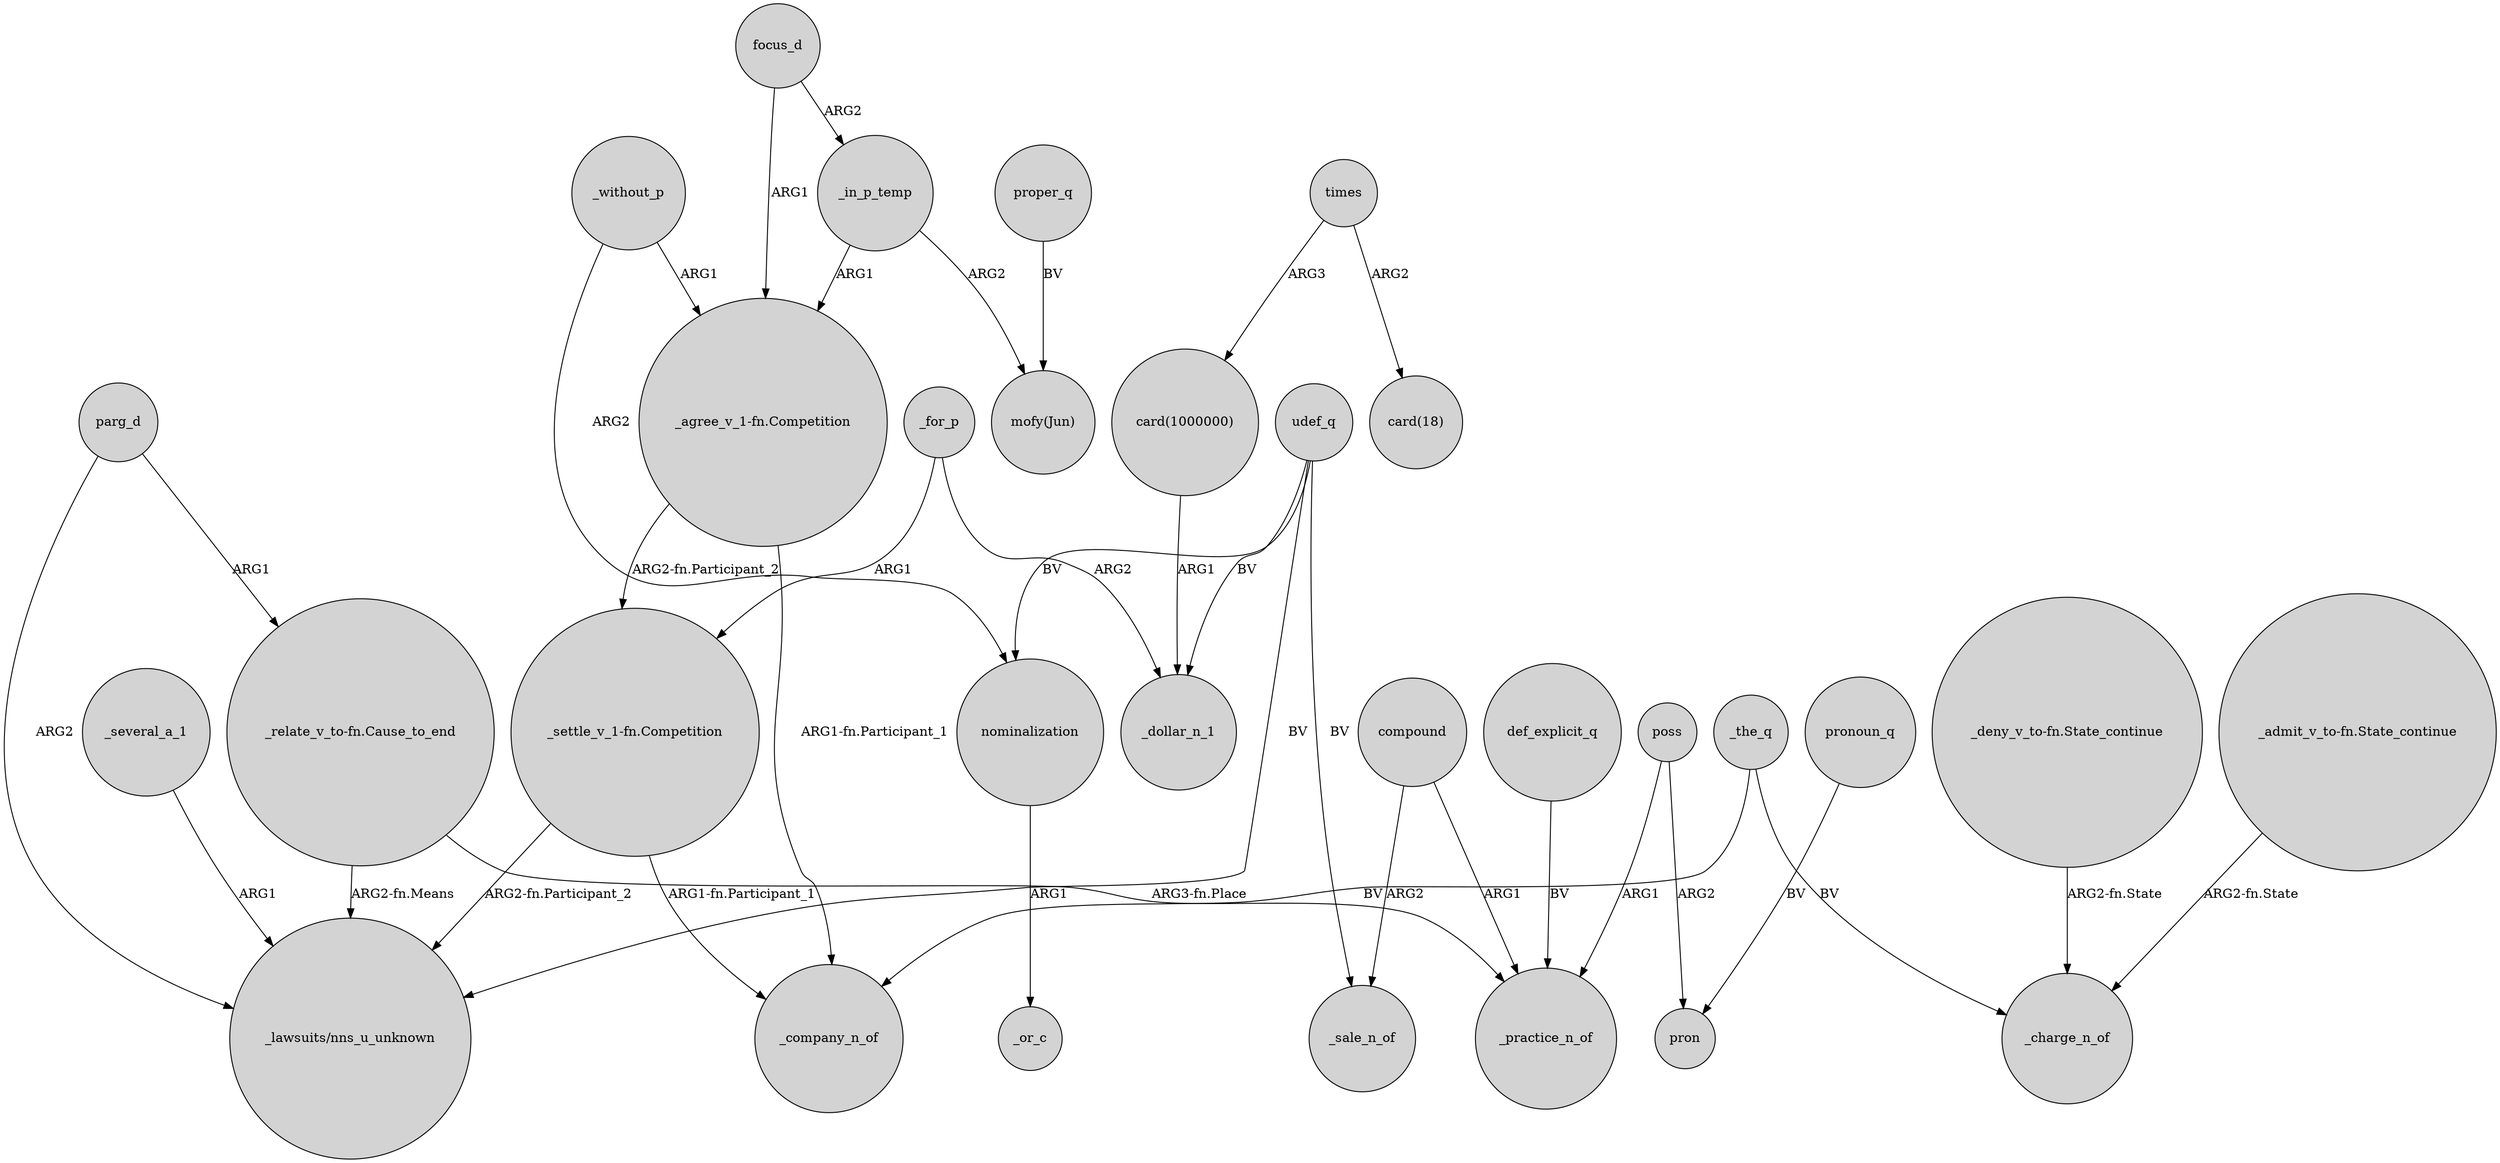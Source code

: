 digraph {
	node [shape=circle style=filled]
	_several_a_1 -> "_lawsuits/nns_u_unknown" [label=ARG1]
	def_explicit_q -> _practice_n_of [label=BV]
	focus_d -> "_agree_v_1-fn.Competition" [label=ARG1]
	_for_p -> "_settle_v_1-fn.Competition" [label=ARG1]
	"_settle_v_1-fn.Competition" -> "_lawsuits/nns_u_unknown" [label="ARG2-fn.Participant_2"]
	_the_q -> _charge_n_of [label=BV]
	"_deny_v_to-fn.State_continue" -> _charge_n_of [label="ARG2-fn.State"]
	udef_q -> nominalization [label=BV]
	poss -> _practice_n_of [label=ARG1]
	times -> "card(1000000)" [label=ARG3]
	udef_q -> _sale_n_of [label=BV]
	proper_q -> "mofy(Jun)" [label=BV]
	compound -> _practice_n_of [label=ARG1]
	_in_p_temp -> "mofy(Jun)" [label=ARG2]
	"_relate_v_to-fn.Cause_to_end" -> _practice_n_of [label="ARG3-fn.Place"]
	_without_p -> "_agree_v_1-fn.Competition" [label=ARG1]
	pronoun_q -> pron [label=BV]
	poss -> pron [label=ARG2]
	parg_d -> "_relate_v_to-fn.Cause_to_end" [label=ARG1]
	udef_q -> "_lawsuits/nns_u_unknown" [label=BV]
	_for_p -> _dollar_n_1 [label=ARG2]
	"_settle_v_1-fn.Competition" -> _company_n_of [label="ARG1-fn.Participant_1"]
	udef_q -> _dollar_n_1 [label=BV]
	times -> "card(18)" [label=ARG2]
	"card(1000000)" -> _dollar_n_1 [label=ARG1]
	_in_p_temp -> "_agree_v_1-fn.Competition" [label=ARG1]
	focus_d -> _in_p_temp [label=ARG2]
	"_admit_v_to-fn.State_continue" -> _charge_n_of [label="ARG2-fn.State"]
	"_relate_v_to-fn.Cause_to_end" -> "_lawsuits/nns_u_unknown" [label="ARG2-fn.Means"]
	"_agree_v_1-fn.Competition" -> "_settle_v_1-fn.Competition" [label="ARG2-fn.Participant_2"]
	_the_q -> _company_n_of [label=BV]
	nominalization -> _or_c [label=ARG1]
	parg_d -> "_lawsuits/nns_u_unknown" [label=ARG2]
	_without_p -> nominalization [label=ARG2]
	"_agree_v_1-fn.Competition" -> _company_n_of [label="ARG1-fn.Participant_1"]
	compound -> _sale_n_of [label=ARG2]
}
